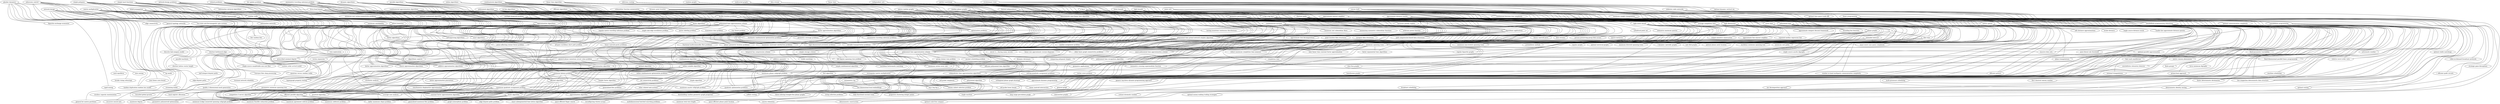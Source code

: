 graph {
  "slow mixing" [imp="2.0"];
  "rapid mixing" [imp="2.0"];
  "optimal randomized algorithm" [imp="3.16992500144"];
  "minimum k-edge-connected spanning subgraph problem" [imp="2.32192809489"];
  "maximum subforest problem" [imp="1.58496250072"];
  "maximum agreement subtree problem" [imp="2.0"];
  "maximum feasible subsystem problem" [imp="2.0"];
  "maximum quadratic assignment problem" [imp="4.0"];
  "graph isomorphism problem" [imp="1.58496250072"];
  "generalized maximum flow problem" [imp="2.0"];
  "minimum latency problem" [imp="4.75488750216"];
  "practical algorithm" [imp="2.0"];
  "competitive 3-server algorithm" [imp="1.58496250072"];
  "constant factor approximation algorithm" [imp="2.0"];
  "faster algorithm" [imp="3.0"];
  "efficient parallel algorithm" [imp="3.16992500144"];
  "-approximation algorithm" [imp="2.0"];
  "simpler faster algorithm" [imp="1.58496250072"];
  "efficient algorithm" [imp="6.0"];
  "polynomial algorithm" [imp="2.0"];
  "keller maximum clique problem" [imp="2.0"];
  "edge disjoint paths problem" [imp="2.0"];
  "maximum acyclic subgraph problem" [imp="2.0"];
  "space-efficient planar point location" [imp="2.0"];
  "set connectivity problems" [imp="1.58496250072"];
  "solving quadratic assignment problems" [imp="2.0"];
  "n log n log log n" [imp="2.58496250072"];
  "asymmetric tsp" [imp="2.0"];
  "average completion time" [imp="4.75488750216"];
  "robust maximum completion time measure" [imp="2.32192809489"];
  "cover time" [imp="4.0"];
  "completion time" [imp="2.0"];
  "log n log log n" [imp="2.32192809489"];
  "regular graphs" [imp="2.0"];
  "unit disk graphs" [imp="1.58496250072"];
  "optimal universal graphs" [imp="1.58496250072"];
  "( dynamic ) periodic graphs" [imp="2.32192809489"];
  "minimum spanning trees" [imp="3.16992500144"];
  "minimum max-stretch spanning trees" [imp="2.0"];
  "regular bipartite graphs" [imp="1.58496250072"];
  " ( n" [imp="3.16992500144"];
  "three-coloring triangle-free planar graphs" [imp="2.0"];
  "planar graphs" [imp="14.75"];
  "polynomial time recognition algorithm" [imp="2.0"];
  "polynomial time approximation scheme" [imp="6.0"];
  "quasi-polynomial time approximation scheme" [imp="2.0"];
  "near linear time constant factor approximation" [imp="2.58496250072"];
  "optimal parallel approximation" [imp="1.58496250072"];
  "faster exponential time algorithms" [imp="2.0"];
  "flow time" [imp="3.0"];
  "extended abstract" [imp="3.0"];
  "polynomial time primal network simplex algorithm" [imp="2.58496250072"];
  "efficient polynomial time algorithm" [imp="2.0"];
  "subquadratic time approximation algorithms" [imp="2.0"];
  "general planar monotone circuit value problem" [imp="2.58496250072"];
  "maximum planar subgraph problem" [imp="2.0"];
  "full degree spanning tree problem" [imp="2.32192809489"];
  "group steiner tree problem" [imp="2.0"];
  "ancient scheduling problem" [imp="1.58496250072"];
  "optimal planar point location" [imp="2.0"];
  "euclidean minimum spanning tree" [imp="2.0"];
  "minimum cost paths" [imp="1.58496250072"];
  "other basic graph connectivity problems" [imp="2.32192809489"];
  "minimum directed spanning trees" [imp="2.0"];
  "exact subexponential-time lattice algorithm" [imp="2.0"];
  "exact worst case query complexity" [imp="2.32192809489"];
  "probabilistic method" [imp="2.0"];
  "random assignment problem" [imp="1.58496250072"];
  "angular-metric traveling salesman problem" [imp="2.0"];
  "combinatorial algorithms" [imp="5.0"];
  "geometric coverage problems" [imp="1.58496250072"];
  "optimization problems" [imp="2.0"];
  "stochastic combinatorial optimization problems" [imp="2.0"];
  "quadratic optimization problems" [imp="1.58496250072"];
  "asymmetric traveling salesman problems" [imp="2.0"];
  "solvable transportation problems" [imp="1.58496250072"];
  "high dimensional proximity problems" [imp="2.0"];
  "maximum constraint satisfaction problems" [imp="2.0"];
  "random planar graphs" [imp="3.16992500144"];
  "deterministic near-linear time algorithm" [imp="2.0"];
  "approximation algorithm" [imp="20.0"];
  "classic approximation algorithms" [imp="1.58496250072"];
  "additive approximation algorithms" [imp="1.58496250072"];
  "better approximation algorithms" [imp="1.58496250072"];
  "online algorithms" [imp="3.0"];
  "online combinatorial optimization problems" [imp="2.0"];
  "generalized flow problems" [imp="1.58496250072"];
  "fractional multicommodity flow problems" [imp="2.0"];
  "online scalable algorithm" [imp="3.16992500144"];
  "n log n" [imp="4.75488750216"];
  "combinatorial approximation algorithms" [imp="3.16992500144"];
  "planar geometric location problems" [imp="2.0"];
  "all-pairs euclidean short path problem" [imp="2.32192809489"];
  "geometric applications" [imp="2.0"];
  "glauber dynamics" [imp="4.0"];
  "nash equilibria" [imp="2.0"];
  "brooks-vizing colourings" [imp="1.58496250072"];
  "tandem duplication-random loss model" [imp="2.0"];
  "hp model" [imp="2.0"];
  "bipartite exchange economies" [imp="1.58496250072"];
  "phase transition" [imp="3.0"];
  "random order arrival model" [imp="2.0"];
  "quantum versus random walks" [imp="2.0"];
  "few random bits" [imp="1.58496250072"];
  "hypergraph property testing" [imp="1.58496250072"];
  "algorithmic aspects" [imp="2.0"];
  "point sets" [imp="4.0"];
  "orthogonal planar graph drawings" [imp="2.0"];
  "geometric permutations" [imp="3.0"];
  "efficient pattern" [imp="2.0"];
  "linear matroid intersection" [imp="1.58496250072"];
  "long range percolation graph" [imp="2.0"];
  "massive data sets" [imp="1.58496250072"];
  "plane triangulations" [imp="2.0"];
  "general graph" [imp="2.0"];
  "testing monotone continuous distributions" [imp="2.0"];
  "cylindrical point set" [imp="1.58496250072"];
  "submatrix maximum queries" [imp="1.58496250072"];
  "high dimensions" [imp="3.0"];
  "tight lower bound" [imp="4.75488750216"];
  "approximate steepest descent framework" [imp="2.0"];
  "linear-size approximate voronoi diagrams" [imp="2.0"];
  "deterministic construction" [imp="2.0"];
  "bounding box heuristic" [imp="1.58496250072"];
  "output-sensitive construction" [imp="2.0"];
  "approximate line nearest neighbor" [imp="2.0"];
  "repeated median regression line" [imp="2.0"];
  "string selection problems" [imp="1.58496250072"];
  "column subset selection problem" [imp="2.0"];
  "fully-functional succinct trees" [imp="1.58496250072"];
  "low dimensional local embeddings" [imp="2.0"];
  "binary matroid ports" [imp="1.58496250072"];
  "data streams" [imp="2.0"];
  "privacy-preserving group data access" [imp="2.0"];
  "sparse instances" [imp="2.0"];
  "claw-free graphs" [imp="2.0"];
  "symmetric crossing supermodular function" [imp="2.0"];
  "tree exploration" [imp="2.0"];
  "dimension reduction" [imp="5.0"];
  "cell probe lower bound" [imp="2.0"];
  "generic top-down dynamic-programming approach" [imp="2.0"];
  "projective clustering integer points" [imp="2.0"];
  "fixed-parameter tractability" [imp="2.0"];
  "metric spaces" [imp="3.0"];
  "metric ramsey phenomena" [imp="1.58496250072"];
  "finite groups" [imp="2.0"];
  "primal-dual approach" [imp="2.0"];
  "convex relaxation" [imp="2.0"];
  "pure literal rule threshold" [imp="2.0"];
  "comparing polygonal shapes" [imp="1.58496250072"];
  "single source distance oracle" [imp="2.0"];
  "enable fast approximate distance queries" [imp="2.32192809489"];
  "edit distance approximations" [imp="1.58496250072"];
  "frchet distance" [imp="2.0"];
  "space-efficient finger search" [imp="1.58496250072"];
  "list update problem" [imp="3.16992500144"];
  "belief propagation" [imp="3.0"];
  "single-source unsplittable min-cost flow" [imp="2.0"];
  "random hypergraphs" [imp="3.0"];
  "conveyor flow shop processing" [imp="2.0"];
  "random walks" [imp="3.0"];
  "terminal network reliability" [imp="1.58496250072"];
  "maximum degree" [imp="2.0"];
  "prescribed minimal degree" [imp="1.58496250072"];
  "minimum vertex cover size" [imp="2.0"];
  "average-case analysis" [imp="2.0"];
  "maximum satisfiability" [imp="2.0"];
  "stochastic analysis" [imp="2.0"];
  "parametric minimum spanning tree" [imp="2.0"];
  "quality 2-dimensional mesh generation" [imp="2.0"];
  "matrix multiplication" [imp="3.0"];
  "fixed-dimensional parallel linesr programming" [imp="2.0"];
  "shortest bottleneck edge" [imp="1.58496250072"];
  "semidefinite relaxation detector" [imp="1.58496250072"];
  "parallel machines" [imp="2.0"];
  "edge-disjoint paths" [imp="2.0"];
  "shortest lattice vector length" [imp="2.0"];
  "half integral disjoint paths" [imp="2.0"];
  "linear time algorithm" [imp="4.75488750216"];
  "exact algorithms" [imp="2.0"];
  "approximate dynamic programming" [imp="1.58496250072"];
  "probabilistic analysis" [imp="6.0"];
  "path compression-based data structures" [imp="2.0"];
  "thresholding random geometric graph properties" [imp="2.32192809489"];
  "multidimensional batched searching problems" [imp="2.0"];
  "harmonic greedy triplets" [imp="1.58496250072"];
  "oblivious routing" [imp="3.0"];
  "suffix arrays" [imp="4.0"];
  "reconfiguring vlsi/wsi arrays" [imp="1.58496250072"];
  "simple storage scheme" [imp="1.58496250072"];
  "additive spanners" [imp="2.0"];
  "temporal hzy compression scheme" [imp="2.0"];
  "stable matching" [imp="2.0"];
  "euclidean bichromatic matching" [imp="1.58496250072"];
  "rectangular matrix multiplication" [imp="1.58496250072"];
  "selfish routing" [imp="2.0"];
  "algorithmic applications" [imp="3.0"];
  "sz local lemma" [imp="1.58496250072"];
  "approximate tree decompositions" [imp="1.58496250072"];
  "point location data structures" [imp="2.0"];
  "synopsis data structures" [imp="1.58496250072"];
  "near-linear area bound" [imp="1.58496250072"];
  "random graphs" [imp="5.5"];
  "streaming model" [imp="2.0"];
  "minimum-cost vertex-connectivity problems" [imp="3.16992500144"];
  "self-improving algorithms" [imp="2.0"];
  "approximation algorithms" [imp="45.8"];
  "better algorithms" [imp="2.0"];
  "faster algorithms" [imp="3.0"];
  "prize-collecting steiner forest problem" [imp="2.0"];
  "linear matroid parity problems" [imp="2.0"];
  "parallel algorithms" [imp="4.0"];
  "hamiltonian graphs" [imp="2.0"];
  "fast algorithm" [imp="2.0"];
  "minimizing symmetric submodular functions" [imp="2.0"];
  "sparse random graphs" [imp="3.16992500144"];
  "shortest paths" [imp="4.0"];
  "polynomial time" [imp="4.75"];
  "minimum total wire length" [imp="2.0"];
  "machine scheduling" [imp="2.0"];
  "deterministic identity testing" [imp="1.58496250072"];
  "better approximation guarantees" [imp="1.58496250072"];
  "lower bounds" [imp="19.0"];
  "randomized decision tree complexity" [imp="2.0"];
  "number-in-hand multiparty communication complexity" [imp="2.0"];
  "asymmetric traveling salesman problem" [imp="6.0"];
  "simple algorithm" [imp="2.0"];
  "secret vs. sharing many secrets" [imp="2.32192809489"];
  "cell probe complexity" [imp="1.58496250072"];
  "optimal money-making trading strategies" [imp="2.0"];
  "first classical ramsey number" [imp="2.0"];
  "facility location problems" [imp="4.75488750216"];
  "faster approximation algorithms" [imp="3.16992500144"];
  "undirected graphs" [imp="4.0"];
  "vertex cover problem" [imp="1.58496250072"];
  "single-sink edge installation problem" [imp="2.0"];
  "local register allocation" [imp="1.58496250072"];
  "vertex expansion" [imp="2.0"];
  "combinatorial algorithm" [imp="3.0"];
  "lovsz minimum digraphs" [imp="1.58496250072"];
  "wireless capacity maximization" [imp="1.58496250072"];
  "bounded global growth" [imp="1.58496250072"];
  "low-congestion deterministic data structure" [imp="2.0"];
  "lovsz local lemma" [imp="4.75488750216"];
  "parametric polymatroid optimization" [imp="1.58496250072"];
  "semidefinite programming relaxations" [imp="3.16992500144"];
  "discrete bak-sneppen model" [imp="1.58496250072"];
  "faster deterministic dictionaries" [imp="1.58496250072"];
  "relative worst order ratio" [imp="2.0"];
  "perfect matchings" [imp="4.0"];
  "ear decomposition approach" [imp="1.58496250072"];
  "critical chromatic number" [imp="1.58496250072"];
  "general list matrix partitions" [imp="2.0"];
  "minimal triangulations" [imp="2.0"];
  "achromatic number" [imp="2.0"];
  "best nash equilibrium" [imp="1.58496250072"];
  "matrix completion" [imp="3.0"];
  "single source acyclic digraphs" [imp="2.0"];
  "multi-processor scheduling" [imp="2.0"];
  "broadcast scheduling" [imp="2.0"];
  "single machine" [imp="2.0"];
  "network design problems" [imp="3.16992500144"];
  "information retrieval algorithms" [imp="1.58496250072"];
  "simple polygons" [imp="4.0"];
  "recursive neural nets" [imp="1.58496250072"];
  "semidefinite programming" [imp="3.5"];
  "limited independence" [imp="3.0"];
  "dynamic dictionary" [imp="2.0"];
  "evolutionary trees" [imp="3.0"];
  "optimal scale-free compact" [imp="1.58496250072"];
  "optimal routing" [imp="2.0"];
  "optimal dynamic vertical ray" [imp="2.0"];
  "optimal time-space trade-offs" [imp="1.58496250072"];
  "optimal communication complexity" [imp="1.58496250072"];
  "optimal stable matchings" [imp="1.58496250072"];
  "video-on-demand broadcast protocols" [imp="1.58496250072"];
  "on-line algorithms" [imp="4.0"];
  "convex hulls" [imp="3.0"];
  "minimum weight triangulation" [imp="4.75488750216"];
  "simple combinatorial algorithm" [imp="1.58496250072"];
  "optimal algorithm" [imp="4.0"];
  "dynamic algorithms" [imp="3.0"];
  "approximate distance oracles" [imp="3.16992500144"];
  "linear programming" [imp="5.0"];
  "network design" [imp="2.85714285714"];
  "edge connectivity" [imp="2.0"];
  "general topology networks" [imp="1.58496250072"];
  "two-state anti-ferromagnetic spin systems" [imp="2.0"];
  "simple hash functions" [imp="3.16992500144"];
  "metric labeling problem" [imp="1.58496250072"];
  "asymmetric maximum tsp" [imp="3.16992500144"];
  "independent sets" [imp="4.0"];
  "intersection graphs" [imp="2.0"];
  "dynamic point location" [imp="3.16992500144"];
  "other related task systems" [imp="2.0"];
  "polynomial-time approximation scheme" [imp="3.16992500144"];
  "transience class problem" [imp="1.58496250072"];
  "star forest problem" [imp="1.58496250072"];
  "unknown radio networks" [imp="4.75488750216"];
  "strategic gene disruptions" [imp="1.58496250072"];
  "i. efficient qudit circuits" [imp="2.0"];
  "simultaneous diophantine approximation" [imp="1.58496250072"];
  "arbitrary power function" [imp="1.58496250072"];
  "related problems" [imp="6.0"];
  "information networks" [imp="2.0"];
  "minimum cost submodular flows" [imp="2.0"];
  "admission control" [imp="4.0"];
  "linear time" [imp="6.33333333333"];
  "multiple knapsack problem" [imp="3.16992500144"];
  "tight bounds" [imp="9.0"];
  "efficient algorithms" [imp="9.0"];
  "data stream" [imp="4.0"];
  "combinatorial auctions" [imp="3.0"];
  "approximate nearest neighbor" [imp="3.16992500144"];
  "submodular function minimization" [imp="3.16992500144"];
  "polynomial algorithms" [imp="3.0"];
  "optimal randomized algorithm" -- "minimum k-edge-connected spanning subgraph problem" [weight="0.113513513514"];
  "optimal randomized algorithm" -- "maximum subforest problem" [weight="0.108504398827"];
  "optimal randomized algorithm" -- "maximum agreement subtree problem" [weight="0.110787172012"];
  "optimal randomized algorithm" -- "maximum feasible subsystem problem" [weight="0.108187134503"];
  "optimal randomized algorithm" -- "maximum quadratic assignment problem" [weight="0.110144927536"];
  "optimal randomized algorithm" -- "graph isomorphism problem" [weight="0.111413043478"];
  "optimal randomized algorithm" -- "generalized maximum flow problem" [weight="0.108401084011"];
  "optimal randomized algorithm" -- "minimum latency problem" [weight="0.112021857923"];
  "maximum quadratic assignment problem" -- "practical algorithm" [weight="0.135416666667"];
  "maximum quadratic assignment problem" -- "competitive 3-server algorithm" [weight="0.13698630137"];
  "maximum quadratic assignment problem" -- "constant factor approximation algorithm" [weight="0.151898734177"];
  "maximum quadratic assignment problem" -- "faster algorithm" [weight="0.133779264214"];
  "maximum quadratic assignment problem" -- "efficient parallel algorithm" [weight="0.138554216867"];
  "maximum quadratic assignment problem" -- "-approximation algorithm" [weight="0.134275618375"];
  "minimum latency problem" -- "constant factor approximation algorithm" [weight="0.151442307692"];
  "minimum latency problem" -- "faster algorithm" [weight="0.134375"];
  "minimum latency problem" -- "efficient parallel algorithm" [weight="0.1388101983"];
  "minimum latency problem" -- "-approximation algorithm" [weight="0.134868421053"];
  "minimum latency problem" -- "simpler faster algorithm" [weight="0.134375"];
  "minimum latency problem" -- "efficient algorithm" [weight="0.14156626506"];
  "minimum latency problem" -- "polynomial algorithm" [weight="0.134328358209"];
  "faster algorithm" -- "minimum k-edge-connected spanning subgraph problem" [weight="0.132307692308"];
  "faster algorithm" -- "maximum subforest problem" [weight="0.132203389831"];
  "faster algorithm" -- "maximum feasible subsystem problem" [weight="0.131756756757"];
  "faster algorithm" -- "graph isomorphism problem" [weight="0.133540372671"];
  "faster algorithm" -- "generalized maximum flow problem" [weight="0.13707165109"];
  "faster algorithm" -- "keller maximum clique problem" [weight="0.131313131313"];
  "efficient parallel algorithm" -- "minimum k-edge-connected spanning subgraph problem" [weight="0.140056022409"];
  "efficient parallel algorithm" -- "maximum subforest problem" [weight="0.137195121951"];
  "efficient parallel algorithm" -- "maximum agreement subtree problem" [weight="0.135951661631"];
  "efficient parallel algorithm" -- "maximum feasible subsystem problem" [weight="0.136778115502"];
  "efficient parallel algorithm" -- "keller maximum clique problem" [weight="0.139817629179"];
  "efficient parallel algorithm" -- "edge disjoint paths problem" [weight="0.140350877193"];
  "efficient algorithm" -- "maximum subforest problem" [weight="0.147540983607"];
  "efficient algorithm" -- "maximum agreement subtree problem" [weight="0.146103896104"];
  "efficient algorithm" -- "maximum feasible subsystem problem" [weight="0.147058823529"];
  "efficient algorithm" -- "maximum quadratic assignment problem" [weight="0.148867313916"];
  "efficient algorithm" -- "generalized maximum flow problem" [weight="0.144144144144"];
  "efficient algorithm" -- "keller maximum clique problem" [weight="0.14657980456"];
  "efficient algorithm" -- "edge disjoint paths problem" [weight="0.146875"];
  "efficient algorithm" -- "maximum acyclic subgraph problem" [weight="0.144230769231"];
  "n log n log log n" -- "asymmetric tsp" [weight="0.05"];
  "n log n log log n" -- "average completion time" [weight="0.0550458715596"];
  "n log n log log n" -- "robust maximum completion time measure" [weight="0.048951048951"];
  "n log n log log n" -- "cover time" [weight="0.0555555555556"];
  "n log n log log n" -- "completion time" [weight="0.0588235294118"];
  "n log n log log n" -- "log n log log n" [weight="0.0666666666667"];
  "average completion time" -- "regular graphs" [weight="0.0614754098361"];
  "average completion time" -- "unit disk graphs" [weight="0.0612244897959"];
  "average completion time" -- "optimal universal graphs" [weight="0.0651465798046"];
  "average completion time" -- "( dynamic ) periodic graphs" [weight="0.0671140939597"];
  "average completion time" -- "minimum spanning trees" [weight="0.0596330275229"];
  "average completion time" -- "minimum max-stretch spanning trees" [weight="0.0596330275229"];
  "average completion time" -- "regular bipartite graphs" [weight="0.0602409638554"];
  "average completion time" -- " ( n" [weight="0.0714285714286"];
  "cover time" -- "regular graphs" [weight="0.0661157024793"];
  "cover time" -- "unit disk graphs" [weight="0.0658436213992"];
  "cover time" -- "optimal universal graphs" [weight="0.0688524590164"];
  "cover time" -- "( dynamic ) periodic graphs" [weight="0.0673400673401"];
  "cover time" -- "regular bipartite graphs" [weight="0.0647773279352"];
  "cover time" -- " ( n" [weight="0.0720720720721"];
  "cover time" -- "three-coloring triangle-free planar graphs" [weight="0.063670411985"];
  "cover time" -- "planar graphs" [weight="0.063670411985"];
  "minimum spanning trees" -- "constant factor approximation algorithm" [weight="0.0641025641026"];
  "minimum spanning trees" -- "polynomial time recognition algorithm" [weight="0.0666666666667"];
  "minimum spanning trees" -- "polynomial time approximation scheme" [weight="0.0752688172043"];
  "minimum spanning trees" -- "quasi-polynomial time approximation scheme" [weight="0.0679886685552"];
  "minimum spanning trees" -- "near linear time constant factor approximation" [weight="0.0664961636829"];
  "minimum spanning trees" -- "optimal parallel approximation" [weight="0.0756302521008"];
  "minimum spanning trees" -- "faster exponential time algorithms" [weight="0.0669642857143"];
  " ( n" -- "robust maximum completion time measure" [weight="0.0616438356164"];
  " ( n" -- "completion time" [weight="0.0761904761905"];
  " ( n" -- "flow time" [weight="0.062015503876"];
  " ( n" -- "extended abstract" [weight="0.0576923076923"];
  "planar graphs" -- "polynomial time recognition algorithm" [weight="0.0735294117647"];
  "planar graphs" -- "polynomial time approximation scheme" [weight="0.0809523809524"];
  "planar graphs" -- "quasi-polynomial time approximation scheme" [weight="0.074812967581"];
  "planar graphs" -- "near linear time constant factor approximation" [weight="0.0704545454545"];
  "planar graphs" -- "faster exponential time algorithms" [weight="0.0682730923695"];
  "planar graphs" -- "polynomial time primal network simplex algorithm" [weight="0.0717488789238"];
  "planar graphs" -- "efficient polynomial time algorithm" [weight="0.0706150341686"];
  "planar graphs" -- "subquadratic time approximation algorithms" [weight="0.0766488413547"];
  "polynomial time approximation scheme" -- "minimum k-edge-connected spanning subgraph problem" [weight="0.124700239808"];
  "polynomial time approximation scheme" -- "minimum latency problem" [weight="0.123486682809"];
  "polynomial time approximation scheme" -- "edge disjoint paths problem" [weight="0.116049382716"];
  "polynomial time approximation scheme" -- "general planar monotone circuit value problem" [weight="0.114219114219"];
  "polynomial time approximation scheme" -- "maximum planar subgraph problem" [weight="0.116704805492"];
  "polynomial time approximation scheme" -- "full degree spanning tree problem" [weight="0.112171837709"];
  "polynomial time approximation scheme" -- "group steiner tree problem" [weight="0.112469437653"];
  "polynomial time approximation scheme" -- "ancient scheduling problem" [weight="0.111688311688"];
  "flow time" -- "regular graphs" [weight="0.0534351145038"];
  "flow time" -- "unit disk graphs" [weight="0.0532319391635"];
  "flow time" -- "optimal universal graphs" [weight="0.0584615384615"];
  "flow time" -- "( dynamic ) periodic graphs" [weight="0.0567823343849"];
  "flow time" -- "optimal planar point location" [weight="0.0542635658915"];
  "flow time" -- "euclidean minimum spanning tree" [weight="0.0552995391705"];
  "flow time" -- "minimum cost paths" [weight="0.0539215686275"];
  "extended abstract" -- "minimum spanning trees" [weight="0.0375"];
  "extended abstract" -- "minimum max-stretch spanning trees" [weight="0.0375"];
  "extended abstract" -- "other basic graph connectivity problems" [weight="0.04"];
  "extended abstract" -- "minimum directed spanning trees" [weight="0.037037037037"];
  "extended abstract" -- "exact subexponential-time lattice algorithm" [weight="0.0410256410256"];
  "extended abstract" -- "exact worst case query complexity" [weight="0.0485436893204"];
  "extended abstract" -- "probabilistic method" [weight="0.037037037037"];
  "polynomial time primal network simplex algorithm" -- "minimum k-edge-connected spanning subgraph problem" [weight="0.115384615385"];
  "polynomial time primal network simplex algorithm" -- "graph isomorphism problem" [weight="0.101123595506"];
  "polynomial time primal network simplex algorithm" -- "generalized maximum flow problem" [weight="0.101123595506"];
  "polynomial time primal network simplex algorithm" -- "minimum latency problem" [weight="0.114155251142"];
  "polynomial time primal network simplex algorithm" -- "edge disjoint paths problem" [weight="0.106976744186"];
  "polynomial time primal network simplex algorithm" -- "general planar monotone circuit value problem" [weight="0.100877192982"];
  "polynomial time primal network simplex algorithm" -- "maximum planar subgraph problem" [weight="0.103448275862"];
  "polynomial time primal network simplex algorithm" -- "random assignment problem" [weight="0.1"];
  "combinatorial algorithms" -- "geometric coverage problems" [weight="0.10027100271"];
  "combinatorial algorithms" -- "optimization problems" [weight="0.102493074792"];
  "combinatorial algorithms" -- "stochastic combinatorial optimization problems" [weight="0.110275689223"];
  "combinatorial algorithms" -- "quadratic optimization problems" [weight="0.101369863014"];
  "combinatorial algorithms" -- "asymmetric traveling salesman problems" [weight="0.10393258427"];
  "combinatorial algorithms" -- "solvable transportation problems" [weight="0.102639296188"];
  "combinatorial algorithms" -- "high dimensional proximity problems" [weight="0.103151862464"];
  "combinatorial algorithms" -- "maximum constraint satisfaction problems" [weight="0.112"];
  "random planar graphs" -- "polynomial time recognition algorithm" [weight="0.0774336283186"];
  "random planar graphs" -- "polynomial time approximation scheme" [weight="0.0793991416309"];
  "random planar graphs" -- "quasi-polynomial time approximation scheme" [weight="0.0738255033557"];
  "random planar graphs" -- "near linear time constant factor approximation" [weight="0.0721649484536"];
  "random planar graphs" -- "polynomial time primal network simplex algorithm" [weight="0.0755102040816"];
  "random planar graphs" -- "efficient polynomial time algorithm" [weight="0.0745341614907"];
  "random planar graphs" -- "subquadratic time approximation algorithms" [weight="0.0775577557756"];
  "random planar graphs" -- "deterministic near-linear time algorithm" [weight="0.0684326710817"];
  "general planar monotone circuit value problem" -- "constant factor approximation algorithm" [weight="0.141203703704"];
  "general planar monotone circuit value problem" -- "efficient parallel algorithm" [weight="0.124324324324"];
  "general planar monotone circuit value problem" -- "efficient algorithm" [weight="0.129310344828"];
  "general planar monotone circuit value problem" -- "approximation algorithm" [weight="0.143192488263"];
  "general planar monotone circuit value problem" -- "classic approximation algorithms" [weight="0.122448979592"];
  "general planar monotone circuit value problem" -- "additive approximation algorithms" [weight="0.121703853955"];
  "general planar monotone circuit value problem" -- "better approximation algorithms" [weight="0.122983870968"];
  "approximation algorithm" -- "minimum k-edge-connected spanning subgraph problem" [weight="0.151807228916"];
  "approximation algorithm" -- "maximum subforest problem" [weight="0.150259067358"];
  "approximation algorithm" -- "maximum feasible subsystem problem" [weight="0.149870801034"];
  "approximation algorithm" -- "maximum quadratic assignment problem" [weight="0.154241645244"];
  "approximation algorithm" -- "generalized maximum flow problem" [weight="0.158536585366"];
  "approximation algorithm" -- "minimum latency problem" [weight="0.153658536585"];
  "approximation algorithm" -- "keller maximum clique problem" [weight="0.149484536082"];
  "approximation algorithm" -- "maximum planar subgraph problem" [weight="0.15313225058"];
  "online algorithms" -- "stochastic combinatorial optimization problems" [weight="0.112219451372"];
  "online algorithms" -- "asymmetric traveling salesman problems" [weight="0.106145251397"];
  "online algorithms" -- "solvable transportation problems" [weight="0.104956268222"];
  "online algorithms" -- "high dimensional proximity problems" [weight="0.105413105413"];
  "online algorithms" -- "maximum constraint satisfaction problems" [weight="0.111111111111"];
  "online algorithms" -- "online combinatorial optimization problems" [weight="0.108747044917"];
  "online algorithms" -- "generalized flow problems" [weight="0.10989010989"];
  "online algorithms" -- "fractional multicommodity flow problems" [weight="0.107238605898"];
  "online scalable algorithm" -- "minimum k-edge-connected spanning subgraph problem" [weight="0.119883040936"];
  "online scalable algorithm" -- "maximum subforest problem" [weight="0.122186495177"];
  "online scalable algorithm" -- "maximum agreement subtree problem" [weight="0.12101910828"];
  "online scalable algorithm" -- "maximum feasible subsystem problem" [weight="0.121794871795"];
  "online scalable algorithm" -- "maximum quadratic assignment problem" [weight="0.12380952381"];
  "online scalable algorithm" -- "generalized maximum flow problem" [weight="0.12426035503"];
  "online scalable algorithm" -- "minimum latency problem" [weight="0.121661721068"];
  "online scalable algorithm" -- "keller maximum clique problem" [weight="0.121405750799"];
  "n log n" -- "n log n log log n" [weight="0.0666666666667"];
  "n log n" -- "asymmetric tsp" [weight="0.05"];
  "n log n" -- "average completion time" [weight="0.0550458715596"];
  "n log n" -- "robust maximum completion time measure" [weight="0.048951048951"];
  "n log n" -- "cover time" [weight="0.0555555555556"];
  "n log n" -- "completion time" [weight="0.0588235294118"];
  "n log n" -- "log n log log n" [weight="0.0666666666667"];
  "combinatorial approximation algorithms" -- "minimum k-edge-connected spanning subgraph problem" [weight="0.114785992218"];
  "combinatorial approximation algorithms" -- "generalized maximum flow problem" [weight="0.126482213439"];
  "combinatorial approximation algorithms" -- "stochastic combinatorial optimization problems" [weight="0.119587628866"];
  "combinatorial approximation algorithms" -- "maximum constraint satisfaction problems" [weight="0.116630669546"];
  "combinatorial approximation algorithms" -- "general planar monotone circuit value problem" [weight="0.114942528736"];
  "combinatorial approximation algorithms" -- "maximum planar subgraph problem" [weight="0.116981132075"];
  "combinatorial approximation algorithms" -- "planar geometric location problems" [weight="0.116279069767"];
  "combinatorial approximation algorithms" -- "all-pairs euclidean short path problem" [weight="0.114754098361"];
  "glauber dynamics" -- "slow mixing" [weight="0.166666666667"];
  "glauber dynamics" -- "rapid mixing" [weight="0.153846153846"];
  "glauber dynamics" -- "nash equilibria" [weight="0.0454545454545"];
  "glauber dynamics" -- "brooks-vizing colourings" [weight="0.1"];
  "glauber dynamics" -- "tandem duplication-random loss model" [weight="0.04"];
  "glauber dynamics" -- "hp model" [weight="0.0416666666667"];
  "glauber dynamics" -- "bipartite exchange economies" [weight="0.0555555555556"];
  "glauber dynamics" -- "phase transition" [weight="0.0769230769231"];
  "phase transition" -- "random order arrival model" [weight="0.0602409638554"];
  "phase transition" -- "quantum versus random walks" [weight="0.0666666666667"];
  "phase transition" -- "few random bits" [weight="0.0735294117647"];
  "phase transition" -- "hypergraph property testing" [weight="0.037037037037"];
  "phase transition" -- "algorithmic aspects" [weight="0.0625"];
  "point sets" -- "orthogonal planar graph drawings" [weight="0.041095890411"];
  "point sets" -- "geometric permutations" [weight="0.0357142857143"];
  "point sets" -- "efficient pattern" [weight="0.0425531914894"];
  "point sets" -- "linear matroid intersection" [weight="0.0384615384615"];
  "point sets" -- "long range percolation graph" [weight="0.0373831775701"];
  "point sets" -- "massive data sets" [weight="0.0408163265306"];
  "point sets" -- "plane triangulations" [weight="0.0655737704918"];
  "point sets" -- "general graph" [weight="0.0377358490566"];
  "geometric permutations" -- "geometric applications" [weight="0.0289855072464"];
  "geometric permutations" -- "hypergraph property testing" [weight="0.0307692307692"];
  "geometric permutations" -- "testing monotone continuous distributions" [weight="0.0281690140845"];
  "geometric permutations" -- "cylindrical point set" [weight="0.0444444444444"];
  "geometric permutations" -- "submatrix maximum queries" [weight="0.0333333333333"];
  "geometric permutations" -- "high dimensions" [weight="0.0298507462687"];
  "geometric permutations" -- "tight lower bound" [weight="0.0275229357798"];
  "high dimensions" -- "approximate steepest descent framework" [weight="0.0327868852459"];
  "high dimensions" -- "linear-size approximate voronoi diagrams" [weight="0.05"];
  "high dimensions" -- "deterministic construction" [weight="0.0357142857143"];
  "high dimensions" -- "bounding box heuristic" [weight="0.03125"];
  "high dimensions" -- "output-sensitive construction" [weight="0.030303030303"];
  "high dimensions" -- "approximate line nearest neighbor" [weight="0.0547945205479"];
  "high dimensions" -- "repeated median regression line" [weight="0.075"];
  "tight lower bound" -- "string selection problems" [weight="0.0444444444444"];
  "tight lower bound" -- "column subset selection problem" [weight="0.0471698113208"];
  "tight lower bound" -- "fully-functional succinct trees" [weight="0.034965034965"];
  "tight lower bound" -- "low dimensional local embeddings" [weight="0.0344827586207"];
  "tight lower bound" -- "binary matroid ports" [weight="0.0348837209302"];
  "tight lower bound" -- "data streams" [weight="0.0388349514563"];
  "tight lower bound" -- "privacy-preserving group data access" [weight="0.0357142857143"];
  "tight lower bound" -- "sparse instances" [weight="0.0352941176471"];
  "dimension reduction" -- "cell probe lower bound" [weight="0.0285714285714"];
  "dimension reduction" -- "generic top-down dynamic-programming approach" [weight="0.0285714285714"];
  "dimension reduction" -- "projective clustering integer points" [weight="0.0487804878049"];
  "dimension reduction" -- "fixed-parameter tractability" [weight="0.0588235294118"];
  "dimension reduction" -- "metric spaces" [weight="0.0285714285714"];
  "dimension reduction" -- "metric ramsey phenomena" [weight="0.03125"];
  "dimension reduction" -- "finite groups" [weight="0.037037037037"];
  "dimension reduction" -- "primal-dual approach" [weight="0.0277777777778"];
  "metric spaces" -- "convex relaxation" [weight="0.0454545454545"];
  "metric spaces" -- "pure literal rule threshold" [weight="0.0416666666667"];
  "metric spaces" -- "comparing polygonal shapes" [weight="0.0333333333333"];
  "metric spaces" -- "single source distance oracle" [weight="0.0612244897959"];
  "metric spaces" -- "enable fast approximate distance queries" [weight="0.0357142857143"];
  "metric spaces" -- "edit distance approximations" [weight="0.0666666666667"];
  "metric spaces" -- "frchet distance" [weight="0.0769230769231"];
  "list update problem" -- "practical algorithm" [weight="0.124060150376"];
  "list update problem" -- "competitive 3-server algorithm" [weight="0.125925925926"];
  "list update problem" -- "constant factor approximation algorithm" [weight="0.135638297872"];
  "list update problem" -- "faster algorithm" [weight="0.12274368231"];
  "list update problem" -- "efficient parallel algorithm" [weight="0.12540192926"];
  "list update problem" -- "simpler faster algorithm" [weight="0.12274368231"];
  "list update problem" -- "efficient algorithm" [weight="0.135416666667"];
  "list update problem" -- "approximation algorithm" [weight="0.137837837838"];
  "belief propagation" -- "random order arrival model" [weight="0.0238095238095"];
  "belief propagation" -- "quantum versus random walks" [weight="0.0263157894737"];
  "belief propagation" -- "few random bits" [weight="0.0289855072464"];
  "belief propagation" -- "single-source unsplittable min-cost flow" [weight="0.027027027027"];
  "belief propagation" -- "random hypergraphs" [weight="0.0253164556962"];
  "belief propagation" -- "conveyor flow shop processing" [weight="0.0232558139535"];
  "belief propagation" -- "random walks" [weight="0.0289855072464"];
  "belief propagation" -- "terminal network reliability" [weight="0.0222222222222"];
  "random hypergraphs" -- "full degree spanning tree problem" [weight="0.0416666666667"];
  "random hypergraphs" -- "phase transition" [weight="0.0641025641026"];
  "random hypergraphs" -- "tree exploration" [weight="0.0420168067227"];
  "random hypergraphs" -- "maximum degree" [weight="0.0487804878049"];
  "random hypergraphs" -- "prescribed minimal degree" [weight="0.0421052631579"];
  "random hypergraphs" -- "minimum vertex cover size" [weight="0.0576923076923"];
  "random hypergraphs" -- "average-case analysis" [weight="0.0431034482759"];
  "random hypergraphs" -- "maximum satisfiability" [weight="0.0416666666667"];
  "random walks" -- "phase transition" [weight="0.0735294117647"];
  "random walks" -- "tree exploration" [weight="0.045871559633"];
  "random walks" -- "maximum degree" [weight="0.0438596491228"];
  "random walks" -- "prescribed minimal degree" [weight="0.0470588235294"];
  "random walks" -- "minimum vertex cover size" [weight="0.0544217687075"];
  "random walks" -- "average-case analysis" [weight="0.0471698113208"];
  "random walks" -- "stochastic analysis" [weight="0.0420168067227"];
  "random walks" -- "parametric minimum spanning tree" [weight="0.0419161676647"];
  "matrix multiplication" -- "convex relaxation" [weight="0.037037037037"];
  "matrix multiplication" -- "fixed-dimensional parallel linesr programming" [weight="0.0344827586207"];
  "matrix multiplication" -- "shortest bottleneck edge" [weight="0.031746031746"];
  "matrix multiplication" -- "semidefinite relaxation detector" [weight="0.047619047619"];
  "matrix multiplication" -- "parallel machines" [weight="0.0333333333333"];
  "matrix multiplication" -- "edge-disjoint paths" [weight="0.031746031746"];
  "matrix multiplication" -- "shortest lattice vector length" [weight="0.0338983050847"];
  "matrix multiplication" -- "half integral disjoint paths" [weight="0.031746031746"];
  "linear time algorithm" -- "minimum k-edge-connected spanning subgraph problem" [weight="0.112171837709"];
  "linear time algorithm" -- "maximum quadratic assignment problem" [weight="0.103535353535"];
  "linear time algorithm" -- "graph isomorphism problem" [weight="0.105011933174"];
  "linear time algorithm" -- "generalized maximum flow problem" [weight="0.105011933174"];
  "linear time algorithm" -- "minimum latency problem" [weight="0.110843373494"];
  "linear time algorithm" -- "edge disjoint paths problem" [weight="0.105911330049"];
  "linear time algorithm" -- "maximum planar subgraph problem" [weight="0.109839816934"];
  "linear time algorithm" -- "random assignment problem" [weight="0.103773584906"];
  "probabilistic analysis" -- "solving quadratic assignment problems" [weight="0.0454545454545"];
  "probabilistic analysis" -- "optimization problems" [weight="0.0473372781065"];
  "probabilistic analysis" -- "quadratic optimization problems" [weight="0.0462427745665"];
  "probabilistic analysis" -- "other basic graph connectivity problems" [weight="0.046511627907"];
  "probabilistic analysis" -- "path compression-based data structures" [weight="0.0438596491228"];
  "probabilistic analysis" -- "thresholding random geometric graph properties" [weight="0.0461538461538"];
  "probabilistic analysis" -- "multidimensional batched searching problems" [weight="0.0460526315789"];
  "probabilistic analysis" -- "harmonic greedy triplets" [weight="0.0434782608696"];
  "oblivious routing" -- "average completion time" [weight="0.0330578512397"];
  "oblivious routing" -- "completion time" [weight="0.0260869565217"];
  "oblivious routing" -- "maximum degree" [weight="0.0263157894737"];
  "oblivious routing" -- "suffix arrays" [weight="0.027027027027"];
  "oblivious routing" -- "reconfiguring vlsi/wsi arrays" [weight="0.0294117647059"];
  "oblivious routing" -- "simple storage scheme" [weight="0.031746031746"];
  "oblivious routing" -- "additive spanners" [weight="0.027027027027"];
  "oblivious routing" -- "temporal hzy compression scheme" [weight="0.0425531914894"];
  "suffix arrays" -- "space-efficient finger search" [weight="0.030303030303"];
  "suffix arrays" -- "harmonic greedy triplets" [weight="0.03125"];
  "suffix arrays" -- "temporal hzy compression scheme" [weight="0.0294117647059"];
  "suffix arrays" -- "stable matching" [weight="0.0333333333333"];
  "suffix arrays" -- "euclidean bichromatic matching" [weight="0.030303030303"];
  "suffix arrays" -- "rectangular matrix multiplication" [weight="0.047619047619"];
  "suffix arrays" -- "selfish routing" [weight="0.0285714285714"];
  "suffix arrays" -- "algorithmic applications" [weight="0.0375"];
  "algorithmic applications" -- "low dimensional local embeddings" [weight="0.0598290598291"];
  "algorithmic applications" -- "approximate dynamic programming" [weight="0.0520231213873"];
  "algorithmic applications" -- "path compression-based data structures" [weight="0.0610687022901"];
  "algorithmic applications" -- "sz local lemma" [weight="0.0531914893617"];
  "algorithmic applications" -- "approximate tree decompositions" [weight="0.0540540540541"];
  "algorithmic applications" -- "point location data structures" [weight="0.0522875816993"];
  "algorithmic applications" -- "synopsis data structures" [weight="0.0630630630631"];
  "random graphs" -- "robust maximum completion time measure" [weight="0.0660377358491"];
  "random graphs" -- "polynomial time recognition algorithm" [weight="0.0702576112412"];
  "random graphs" -- "polynomial time approximation scheme" [weight="0.0701357466063"];
  "random graphs" -- "polynomial time primal network simplex algorithm" [weight="0.0688172043011"];
  "random graphs" -- "efficient polynomial time algorithm" [weight="0.0676855895197"];
  "random graphs" -- "subquadratic time approximation algorithms" [weight="0.0686106346484"];
  "random graphs" -- "full degree spanning tree problem" [weight="0.0661375661376"];
  "random graphs" -- "minimum vertex cover size" [weight="0.0654545454545"];
  "minimum-cost vertex-connectivity problems" -- "classic approximation algorithms" [weight="0.107769423559"];
  "minimum-cost vertex-connectivity problems" -- "additive approximation algorithms" [weight="0.106965174129"];
  "minimum-cost vertex-connectivity problems" -- "better approximation algorithms" [weight="0.108641975309"];
  "minimum-cost vertex-connectivity problems" -- "exact algorithms" [weight="0.106918238994"];
  "minimum-cost vertex-connectivity problems" -- "self-improving algorithms" [weight="0.106796116505"];
  "minimum-cost vertex-connectivity problems" -- "approximation algorithms" [weight="0.107769423559"];
  "minimum-cost vertex-connectivity problems" -- "better algorithms" [weight="0.106918238994"];
  "minimum-cost vertex-connectivity problems" -- "faster algorithms" [weight="0.107692307692"];
  "approximation algorithms" -- "minimum k-edge-connected spanning subgraph problem" [weight="0.122406639004"];
  "approximation algorithms" -- "generalized maximum flow problem" [weight="0.13025210084"];
  "approximation algorithms" -- "minimum latency problem" [weight="0.121338912134"];
  "approximation algorithms" -- "stochastic combinatorial optimization problems" [weight="0.123076923077"];
  "approximation algorithms" -- "general planar monotone circuit value problem" [weight="0.122448979592"];
  "approximation algorithms" -- "planar geometric location problems" [weight="0.123966942149"];
  "approximation algorithms" -- "all-pairs euclidean short path problem" [weight="0.120350109409"];
  "approximation algorithms" -- "prize-collecting steiner forest problem" [weight="0.12037037037"];
  "faster algorithms" -- "geometric coverage problems" [weight="0.110481586402"];
  "faster algorithms" -- "optimization problems" [weight="0.109826589595"];
  "faster algorithms" -- "stochastic combinatorial optimization problems" [weight="0.114285714286"];
  "faster algorithms" -- "asymmetric traveling salesman problems" [weight="0.114705882353"];
  "faster algorithms" -- "solvable transportation problems" [weight="0.113846153846"];
  "faster algorithms" -- "high dimensional proximity problems" [weight="0.114114114114"];
  "faster algorithms" -- "maximum constraint satisfaction problems" [weight="0.116343490305"];
  "faster algorithms" -- "linear matroid parity problems" [weight="0.110526315789"];
  "parallel algorithms" -- "geometric coverage problems" [weight="0.106145251397"];
  "parallel algorithms" -- "optimization problems" [weight="0.105413105413"];
  "parallel algorithms" -- "stochastic combinatorial optimization problems" [weight="0.113110539846"];
  "parallel algorithms" -- "asymmetric traveling salesman problems" [weight="0.110144927536"];
  "parallel algorithms" -- "solvable transportation problems" [weight="0.109090909091"];
  "parallel algorithms" -- "high dimensional proximity problems" [weight="0.109467455621"];
  "parallel algorithms" -- "maximum constraint satisfaction problems" [weight="0.115068493151"];
  "parallel algorithms" -- "planar geometric location problems" [weight="0.106888361045"];
  "sparse random graphs" -- "polynomial time recognition algorithm" [weight="0.0680272108844"];
  "sparse random graphs" -- "polynomial time approximation scheme" [weight="0.0703296703297"];
  "sparse random graphs" -- "quasi-polynomial time approximation scheme" [weight="0.0642201834862"];
  "sparse random graphs" -- "polynomial time primal network simplex algorithm" [weight="0.0668058455115"];
  "sparse random graphs" -- "efficient polynomial time algorithm" [weight="0.0656779661017"];
  "sparse random graphs" -- "subquadratic time approximation algorithms" [weight="0.0687919463087"];
  "sparse random graphs" -- "full degree spanning tree problem" [weight="0.0637755102041"];
  "sparse random graphs" -- "minimum vertex cover size" [weight="0.0659722222222"];
  "shortest paths" -- "average completion time" [weight="0.0451127819549"];
  "shortest paths" -- "cover time" [weight="0.0454545454545"];
  "shortest paths" -- "completion time" [weight="0.047619047619"];
  "shortest paths" -- "three-coloring triangle-free planar graphs" [weight="0.0511627906977"];
  "shortest paths" -- "planar graphs" [weight="0.0511627906977"];
  "shortest paths" -- "claw-free graphs" [weight="0.0425531914894"];
  "shortest paths" -- "hamiltonian graphs" [weight="0.0425531914894"];
  "shortest paths" -- "polynomial time" [weight="0.0547945205479"];
  "polynomial time" -- "( dynamic ) periodic graphs" [weight="0.0707395498392"];
  "polynomial time" -- "minimum spanning trees" [weight="0.0695652173913"];
  "polynomial time" -- "minimum max-stretch spanning trees" [weight="0.0695652173913"];
  "polynomial time" -- " ( n" [weight="0.0714285714286"];
  "polynomial time" -- "euclidean minimum spanning tree" [weight="0.0707547169811"];
  "polynomial time" -- "minimum cost paths" [weight="0.0757575757576"];
  "polynomial time" -- "minimum directed spanning trees" [weight="0.0689655172414"];
  "polynomial time" -- "minimum total wire length" [weight="0.0710059171598"];
  "lower bounds" -- "maximum acyclic subgraph problem" [weight="0.0329218106996"];
  "lower bounds" -- "maximum planar subgraph problem" [weight="0.0348432055749"];
  "lower bounds" -- "string selection problems" [weight="0.0421052631579"];
  "lower bounds" -- "column subset selection problem" [weight="0.0497737556561"];
  "lower bounds" -- "fully-functional succinct trees" [weight="0.0326797385621"];
  "lower bounds" -- "exact worst case query complexity" [weight="0.0342465753425"];
  "lower bounds" -- "randomized decision tree complexity" [weight="0.0348837209302"];
  "lower bounds" -- "number-in-hand multiparty communication complexity" [weight="0.046875"];
  "asymmetric traveling salesman problem" -- "practical algorithm" [weight="0.121771217712"];
  "asymmetric traveling salesman problem" -- "competitive 3-server algorithm" [weight="0.123636363636"];
  "asymmetric traveling salesman problem" -- "constant factor approximation algorithm" [weight="0.136842105263"];
  "asymmetric traveling salesman problem" -- "efficient parallel algorithm" [weight="0.123417721519"];
  "asymmetric traveling salesman problem" -- "efficient algorithm" [weight="0.133105802048"];
  "asymmetric traveling salesman problem" -- "approximation algorithm" [weight="0.139037433155"];
  "asymmetric traveling salesman problem" -- "better approximation guarantees" [weight="0.12323943662"];
  "asymmetric traveling salesman problem" -- "simple algorithm" [weight="0.122302158273"];
  "facility location problems" -- "classic approximation algorithms" [weight="0.108747044917"];
  "facility location problems" -- "additive approximation algorithms" [weight="0.107981220657"];
  "facility location problems" -- "better approximation algorithms" [weight="0.109557109557"];
  "facility location problems" -- "exact algorithms" [weight="0.108187134503"];
  "facility location problems" -- "approximation algorithms" [weight="0.108747044917"];
  "facility location problems" -- "better algorithms" [weight="0.104956268222"];
  "facility location problems" -- "faster algorithms" [weight="0.105714285714"];
  "facility location problems" -- "faster approximation algorithms" [weight="0.107061503417"];
  "faster approximation algorithms" -- "minimum k-edge-connected spanning subgraph problem" [weight="0.125"];
  "faster approximation algorithms" -- "generalized maximum flow problem" [weight="0.125760649087"];
  "faster approximation algorithms" -- "minimum latency problem" [weight="0.123983739837"];
  "faster approximation algorithms" -- "stochastic combinatorial optimization problems" [weight="0.12101910828"];
  "faster approximation algorithms" -- "maximum constraint satisfaction problems" [weight="0.118040089087"];
  "faster approximation algorithms" -- "general planar monotone circuit value problem" [weight="0.118343195266"];
  "faster approximation algorithms" -- "fractional multicommodity flow problems" [weight="0.117381489842"];
  "faster approximation algorithms" -- "planar geometric location problems" [weight="0.122"];
  "undirected graphs" -- "robust maximum completion time measure" [weight="0.0656934306569"];
  "undirected graphs" -- "polynomial time recognition algorithm" [weight="0.0649350649351"];
  "undirected graphs" -- "polynomial time approximation scheme" [weight="0.070351758794"];
  "undirected graphs" -- "quasi-polynomial time approximation scheme" [weight="0.0633245382586"];
  "undirected graphs" -- "polynomial time primal network simplex algorithm" [weight="0.063829787234"];
  "undirected graphs" -- "subquadratic time approximation algorithms" [weight="0.0666666666667"];
  "undirected graphs" -- "minimum vertex cover size" [weight="0.0649350649351"];
  "undirected graphs" -- "vertex cover problem" [weight="0.0673400673401"];
  "combinatorial algorithm" -- "maximum subforest problem" [weight="0.128617363344"];
  "combinatorial algorithm" -- "maximum agreement subtree problem" [weight="0.127388535032"];
  "combinatorial algorithm" -- "maximum feasible subsystem problem" [weight="0.128205128205"];
  "combinatorial algorithm" -- "maximum quadratic assignment problem" [weight="0.130158730159"];
  "combinatorial algorithm" -- "generalized maximum flow problem" [weight="0.13353115727"];
  "combinatorial algorithm" -- "keller maximum clique problem" [weight="0.127795527157"];
  "combinatorial algorithm" -- "maximum acyclic subgraph problem" [weight="0.125786163522"];
  "combinatorial algorithm" -- "maximum planar subgraph problem" [weight="0.122222222222"];
  "lovsz local lemma" -- "geometric applications" [weight="0.0325203252033"];
  "lovsz local lemma" -- "algorithmic aspects" [weight="0.0789473684211"];
  "lovsz local lemma" -- "algorithmic applications" [weight="0.0520833333333"];
  "lovsz local lemma" -- "sz local lemma" [weight="0.0357142857143"];
  "lovsz local lemma" -- "local register allocation" [weight="0.0322580645161"];
  "lovsz local lemma" -- "parametric polymatroid optimization" [weight="0.031746031746"];
  "lovsz local lemma" -- "semidefinite programming relaxations" [weight="0.03125"];
  "lovsz local lemma" -- "discrete bak-sneppen model" [weight="0.0588235294118"];
  "semidefinite programming relaxations" -- "deterministic construction" [weight="0.044776119403"];
  "semidefinite programming relaxations" -- "average-case analysis" [weight="0.0526315789474"];
  "semidefinite programming relaxations" -- "deterministic identity testing" [weight="0.04"];
  "semidefinite programming relaxations" -- "exact worst case query complexity" [weight="0.047619047619"];
  "semidefinite programming relaxations" -- "low-congestion deterministic data structure" [weight="0.0392156862745"];
  "semidefinite programming relaxations" -- "faster deterministic dictionaries" [weight="0.043956043956"];
  "semidefinite programming relaxations" -- "relative worst order ratio" [weight="0.0384615384615"];
  "perfect matchings" -- "generic top-down dynamic-programming approach" [weight="0.047619047619"];
  "perfect matchings" -- "primal-dual approach" [weight="0.046511627907"];
  "perfect matchings" -- "first classical ramsey number" [weight="0.0701754385965"];
  "perfect matchings" -- "ear decomposition approach" [weight="0.0363636363636"];
  "perfect matchings" -- "critical chromatic number" [weight="0.0754716981132"];
  "perfect matchings" -- "general list matrix partitions" [weight="0.038961038961"];
  "perfect matchings" -- "minimal triangulations" [weight="0.047619047619"];
  "perfect matchings" -- "achromatic number" [weight="0.0754716981132"];
  "matrix completion" -- "convex relaxation" [weight="0.0350877192982"];
  "matrix completion" -- "fixed-dimensional parallel linesr programming" [weight="0.0333333333333"];
  "matrix completion" -- "semidefinite relaxation detector" [weight="0.0444444444444"];
  "matrix completion" -- "machine scheduling" [weight="0.0740740740741"];
  "matrix completion" -- "single source acyclic digraphs" [weight="0.0425531914894"];
  "matrix completion" -- "multi-processor scheduling" [weight="0.037037037037"];
  "matrix completion" -- "broadcast scheduling" [weight="0.0327868852459"];
  "matrix completion" -- "single machine" [weight="0.047619047619"];
  "network design problems" -- "classic approximation algorithms" [weight="0.112128146453"];
  "network design problems" -- "additive approximation algorithms" [weight="0.111363636364"];
  "network design problems" -- "better approximation algorithms" [weight="0.112866817156"];
  "network design problems" -- "approximation algorithms" [weight="0.112128146453"];
  "network design problems" -- "better algorithms" [weight="0.106145251397"];
  "network design problems" -- "faster algorithms" [weight="0.106849315068"];
  "network design problems" -- "faster approximation algorithms" [weight="0.110375275938"];
  "network design problems" -- "information retrieval algorithms" [weight="0.106557377049"];
  "simple polygons" -- "bounding box heuristic" [weight="0.0294117647059"];
  "simple polygons" -- "comparing polygonal shapes" [weight="0.0277777777778"];
  "simple polygons" -- "average-case analysis" [weight="0.0294117647059"];
  "simple polygons" -- "quality 2-dimensional mesh generation" [weight="0.0277777777778"];
  "simple polygons" -- "local register allocation" [weight="0.0344827586207"];
  "simple polygons" -- "vertex expansion" [weight="0.046511627907"];
  "simple polygons" -- "bounded global growth" [weight="0.0294117647059"];
  "simple polygons" -- "recursive neural nets" [weight="0.0357142857143"];
  "semidefinite programming" -- "deterministic construction" [weight="0.046875"];
  "semidefinite programming" -- "average-case analysis" [weight="0.0405405405405"];
  "semidefinite programming" -- "deterministic identity testing" [weight="0.0416666666667"];
  "semidefinite programming" -- "exact worst case query complexity" [weight="0.0388349514563"];
  "semidefinite programming" -- "low-congestion deterministic data structure" [weight="0.040404040404"];
  "semidefinite programming" -- "faster deterministic dictionaries" [weight="0.0454545454545"];
  "semidefinite programming" -- "relative worst order ratio" [weight="0.0408163265306"];
  "limited independence" -- "geometric applications" [weight="0.0192307692308"];
  "limited independence" -- "geometric permutations" [weight="0.0188679245283"];
  "limited independence" -- "average-case analysis" [weight="0.0192307692308"];
  "limited independence" -- "stochastic analysis" [weight="0.0153846153846"];
  "limited independence" -- "probabilistic analysis" [weight="0.0169491525424"];
  "limited independence" -- "algorithmic applications" [weight="0.025641025641"];
  "limited independence" -- "secret vs. sharing many secrets" [weight="0.0666666666667"];
  "limited independence" -- "dynamic dictionary" [weight="0.015625"];
  "evolutionary trees" -- "optimal parallel approximation" [weight="0.0503144654088"];
  "evolutionary trees" -- "optimal money-making trading strategies" [weight="0.0533333333333"];
  "evolutionary trees" -- "optimal scale-free compact" [weight="0.0547945205479"];
  "evolutionary trees" -- "optimal routing" [weight="0.0566037735849"];
  "evolutionary trees" -- "optimal dynamic vertical ray" [weight="0.0507614213198"];
  "evolutionary trees" -- "optimal time-space trade-offs" [weight="0.048275862069"];
  "evolutionary trees" -- "optimal communication complexity" [weight="0.0512820512821"];
  "evolutionary trees" -- "optimal stable matchings" [weight="0.0484848484848"];
  "on-line algorithms" -- "geometric coverage problems" [weight="0.103351955307"];
  "on-line algorithms" -- "optimization problems" [weight="0.102564102564"];
  "on-line algorithms" -- "stochastic combinatorial optimization problems" [weight="0.107692307692"];
  "on-line algorithms" -- "asymmetric traveling salesman problems" [weight="0.107246376812"];
  "on-line algorithms" -- "solvable transportation problems" [weight="0.106060606061"];
  "on-line algorithms" -- "high dimensional proximity problems" [weight="0.10650887574"];
  "on-line algorithms" -- "maximum constraint satisfaction problems" [weight="0.109289617486"];
  "on-line algorithms" -- "planar geometric location problems" [weight="0.101895734597"];
  "convex hulls" -- "plane triangulations" [weight="0.0444444444444"];
  "convex hulls" -- "bounding box heuristic" [weight="0.03125"];
  "convex hulls" -- "lovsz minimum digraphs" [weight="0.032967032967"];
  "convex hulls" -- "semidefinite programming relaxations" [weight="0.0344827586207"];
  "convex hulls" -- "minimal triangulations" [weight="0.047619047619"];
  "convex hulls" -- "best nash equilibrium" [weight="0.0322580645161"];
  "convex hulls" -- "minimum weight triangulation" [weight="0.0322580645161"];
  "convex hulls" -- "simple combinatorial algorithm" [weight="0.0324074074074"];
  "minimum weight triangulation" -- "constant factor approximation algorithm" [weight="0.0565476190476"];
  "minimum weight triangulation" -- "faster algorithm" [weight="0.0575221238938"];
  "minimum weight triangulation" -- "-approximation algorithm" [weight="0.0574162679426"];
  "minimum weight triangulation" -- "simpler faster algorithm" [weight="0.0575221238938"];
  "minimum weight triangulation" -- "polynomial algorithm" [weight="0.0666666666667"];
  "minimum weight triangulation" -- "polynomial time recognition algorithm" [weight="0.0553745928339"];
  "minimum weight triangulation" -- "polynomial time approximation scheme" [weight="0.055900621118"];
  "minimum weight triangulation" -- "approximation algorithm" [weight="0.0575757575758"];
  "optimal algorithm" -- "minimum k-edge-connected spanning subgraph problem" [weight="0.114441416894"];
  "optimal algorithm" -- "maximum subforest problem" [weight="0.109467455621"];
  "optimal algorithm" -- "maximum agreement subtree problem" [weight="0.111764705882"];
  "optimal algorithm" -- "maximum feasible subsystem problem" [weight="0.109144542773"];
  "optimal algorithm" -- "maximum quadratic assignment problem" [weight="0.111111111111"];
  "optimal algorithm" -- "graph isomorphism problem" [weight="0.112328767123"];
  "optimal algorithm" -- "generalized maximum flow problem" [weight="0.109289617486"];
  "optimal algorithm" -- "minimum latency problem" [weight="0.112947658402"];
  "dynamic algorithms" -- "set connectivity problems" [weight="0.100257069409"];
  "dynamic algorithms" -- "geometric coverage problems" [weight="0.101298701299"];
  "dynamic algorithms" -- "stochastic combinatorial optimization problems" [weight="0.102870813397"];
  "dynamic algorithms" -- "asymmetric traveling salesman problems" [weight="0.101876675603"];
  "dynamic algorithms" -- "solvable transportation problems" [weight="0.100558659218"];
  "dynamic algorithms" -- "high dimensional proximity problems" [weight="0.101092896175"];
  "dynamic algorithms" -- "maximum constraint satisfaction problems" [weight="0.104060913706"];
  "dynamic algorithms" -- "planar geometric location problems" [weight="0.107623318386"];
  "approximate distance oracles" -- "space-efficient planar point location" [weight="0.034965034965"];
  "approximate distance oracles" -- "average completion time" [weight="0.0335570469799"];
  "approximate distance oracles" -- "cover time" [weight="0.0337837837838"];
  "approximate distance oracles" -- "completion time" [weight="0.0352112676056"];
  "approximate distance oracles" -- "flow time" [weight="0.0426829268293"];
  "approximate distance oracles" -- "metric spaces" [weight="0.0416666666667"];
  "approximate distance oracles" -- "polynomial time" [weight="0.0368098159509"];
  "approximate distance oracles" -- "single source acyclic digraphs" [weight="0.0441176470588"];
  "linear programming" -- "deterministic construction" [weight="0.0380952380952"];
  "linear programming" -- "fixed-dimensional parallel linesr programming" [weight="0.0384615384615"];
  "linear programming" -- "approximate dynamic programming" [weight="0.0391061452514"];
  "linear programming" -- "deterministic identity testing" [weight="0.0446428571429"];
  "linear programming" -- "low-congestion deterministic data structure" [weight="0.0507246376812"];
  "linear programming" -- "semidefinite programming relaxations" [weight="0.0373831775701"];
  "linear programming" -- "faster deterministic dictionaries" [weight="0.046875"];
  "linear programming" -- "semidefinite programming" [weight="0.0384615384615"];
  "network design" -- "tandem duplication-random loss model" [weight="0.0307692307692"];
  "network design" -- "hp model" [weight="0.03125"];
  "network design" -- "streaming model" [weight="0.0298507462687"];
  "network design" -- "discrete bak-sneppen model" [weight="0.0281690140845"];
  "network design" -- "general list matrix partitions" [weight="0.0294117647059"];
  "network design" -- "edge connectivity" [weight="0.037037037037"];
  "network design" -- "general topology networks" [weight="0.0272727272727"];
  "network design" -- "two-state anti-ferromagnetic spin systems" [weight="0.0344827586207"];
  "simple hash functions" -- "quantum versus random walks" [weight="0.0333333333333"];
  "simple hash functions" -- "hypergraph property testing" [weight="0.0285714285714"];
  "simple hash functions" -- "testing monotone continuous distributions" [weight="0.0263157894737"];
  "simple hash functions" -- "random walks" [weight="0.0263157894737"];
  "simple hash functions" -- "average-case analysis" [weight="0.0444444444444"];
  "simple hash functions" -- "stochastic analysis" [weight="0.0388349514563"];
  "simple hash functions" -- "probabilistic analysis" [weight="0.0412371134021"];
  "simple hash functions" -- "vertex expansion" [weight="0.0298507462687"];
  "asymmetric maximum tsp" -- "practical algorithm" [weight="0.0682926829268"];
  "asymmetric maximum tsp" -- "-approximation algorithm" [weight="0.070351758794"];
  "asymmetric maximum tsp" -- "approximation algorithm" [weight="0.0689655172414"];
  "asymmetric maximum tsp" -- "fast algorithm" [weight="0.0689655172414"];
  "asymmetric maximum tsp" -- "exact subexponential-time lattice algorithm" [weight="0.0688073394495"];
  "asymmetric maximum tsp" -- "simple algorithm" [weight="0.0707547169811"];
  "asymmetric maximum tsp" -- "combinatorial algorithm" [weight="0.0689655172414"];
  "asymmetric maximum tsp" -- "simple combinatorial algorithm" [weight="0.0691056910569"];
  "independent sets" -- "unit disk graphs" [weight="0.0386740331492"];
  "independent sets" -- "efficient pattern" [weight="0.0506329113924"];
  "independent sets" -- "linear matroid intersection" [weight="0.0449438202247"];
  "independent sets" -- "long range percolation graph" [weight="0.0434782608696"];
  "independent sets" -- "massive data sets" [weight="0.0481927710843"];
  "independent sets" -- "plane triangulations" [weight="0.063829787234"];
  "independent sets" -- "general graph" [weight="0.043956043956"];
  "independent sets" -- "intersection graphs" [weight="0.0382513661202"];
  "dynamic point location" -- "set connectivity problems" [weight="0.0398230088496"];
  "dynamic point location" -- "geometric coverage problems" [weight="0.0358744394619"];
  "dynamic point location" -- "planar geometric location problems" [weight="0.0451388888889"];
  "dynamic point location" -- "geometric applications" [weight="0.0430107526882"];
  "dynamic point location" -- "other basic graph connectivity problems" [weight="0.0383141762452"];
  "dynamic point location" -- "exact worst case query complexity" [weight="0.0363636363636"];
  "dynamic point location" -- "facility location problems" [weight="0.0366972477064"];
  "dynamic point location" -- "other related task systems" [weight="0.0413223140496"];
  "polynomial-time approximation scheme" -- "generalized maximum flow problem" [weight="0.121118012422"];
  "polynomial-time approximation scheme" -- "angular-metric traveling salesman problem" [weight="0.121323529412"];
  "polynomial-time approximation scheme" -- "all-pairs euclidean short path problem" [weight="0.127946127946"];
  "polynomial-time approximation scheme" -- "prize-collecting steiner forest problem" [weight="0.128676470588"];
  "polynomial-time approximation scheme" -- "single-sink edge installation problem" [weight="0.120141342756"];
  "polynomial-time approximation scheme" -- "metric labeling problem" [weight="0.121428571429"];
  "polynomial-time approximation scheme" -- "transience class problem" [weight="0.120879120879"];
  "polynomial-time approximation scheme" -- "star forest problem" [weight="0.121771217712"];
  "unknown radio networks" -- "deterministic construction" [weight="0.0352941176471"];
  "unknown radio networks" -- "selfish routing" [weight="0.04"];
  "unknown radio networks" -- "deterministic identity testing" [weight="0.0322580645161"];
  "unknown radio networks" -- "low-congestion deterministic data structure" [weight="0.0333333333333"];
  "unknown radio networks" -- "optimal routing" [weight="0.037037037037"];
  "unknown radio networks" -- "video-on-demand broadcast protocols" [weight="0.03125"];
  "unknown radio networks" -- "strategic gene disruptions" [weight="0.0357142857143"];
  "unknown radio networks" -- "i. efficient qudit circuits" [weight="0.0309278350515"];
  "related problems" -- "classic approximation algorithms" [weight="0.106699751861"];
  "related problems" -- "additive approximation algorithms" [weight="0.105911330049"];
  "related problems" -- "better approximation algorithms" [weight="0.107579462103"];
  "related problems" -- "exact algorithms" [weight="0.105590062112"];
  "related problems" -- "self-improving algorithms" [weight="0.105431309904"];
  "related problems" -- "approximation algorithms" [weight="0.106699751861"];
  "related problems" -- "better algorithms" [weight="0.105590062112"];
  "related problems" -- "faster algorithms" [weight="0.106382978723"];
  "admission control" -- "tandem duplication-random loss model" [weight="0.04"];
  "admission control" -- "hp model" [weight="0.0416666666667"];
  "admission control" -- "edge-disjoint paths" [weight="0.0238095238095"];
  "admission control" -- "near-linear area bound" [weight="0.0263157894737"];
  "admission control" -- "streaming model" [weight="0.037037037037"];
  "admission control" -- "wireless capacity maximization" [weight="0.0454545454545"];
  "admission control" -- "discrete bak-sneppen model" [weight="0.0322580645161"];
  "admission control" -- "information networks" [weight="0.0263157894737"];
  "linear time" -- "n log n log log n" [weight="0.0588235294118"];
  "linear time" -- "log n log log n" [weight="0.0588235294118"];
  "linear time" -- "minimum spanning trees" [weight="0.0569105691057"];
  "linear time" -- "minimum max-stretch spanning trees" [weight="0.0569105691057"];
  "linear time" -- " ( n" [weight="0.0719424460432"];
  "linear time" -- "n log n" [weight="0.0588235294118"];
  "linear time" -- "euclidean minimum spanning tree" [weight="0.0570175438596"];
  "linear time" -- "minimum cost paths" [weight="0.0657276995305"];
  "multiple knapsack problem" -- "competitive 3-server algorithm" [weight="0.121323529412"];
  "multiple knapsack problem" -- "constant factor approximation algorithm" [weight="0.135278514589"];
  "multiple knapsack problem" -- "efficient parallel algorithm" [weight="0.121405750799"];
  "multiple knapsack problem" -- "efficient algorithm" [weight="0.131034482759"];
  "multiple knapsack problem" -- "approximation algorithm" [weight="0.137466307278"];
  "multiple knapsack problem" -- "better approximation guarantees" [weight="0.120996441281"];
  "multiple knapsack problem" -- "polynomial-time approximation scheme" [weight="0.12"];
  "multiple knapsack problem" -- "simultaneous diophantine approximation" [weight="0.120437956204"];
  "tight bounds" -- "string selection problems" [weight="0.0432432432432"];
  "tight bounds" -- "column subset selection problem" [weight="0.0365296803653"];
  "tight bounds" -- "fully-functional succinct trees" [weight="0.0337837837838"];
  "tight bounds" -- "symmetric crossing supermodular function" [weight="0.0344827586207"];
  "tight bounds" -- "exact worst case query complexity" [weight="0.0354609929078"];
  "tight bounds" -- "randomized decision tree complexity" [weight="0.0359281437126"];
  "tight bounds" -- "number-in-hand multiparty communication complexity" [weight="0.0487804878049"];
  "tight bounds" -- "cell probe complexity" [weight="0.0322580645161"];
  "efficient algorithms" -- "optimization problems" [weight="0.108635097493"];
  "efficient algorithms" -- "stochastic combinatorial optimization problems" [weight="0.113065326633"];
  "efficient algorithms" -- "quadratic optimization problems" [weight="0.107438016529"];
  "efficient algorithms" -- "asymmetric traveling salesman problems" [weight="0.107042253521"];
  "efficient algorithms" -- "solvable transportation problems" [weight="0.105882352941"];
  "efficient algorithms" -- "high dimensional proximity problems" [weight="0.10632183908"];
  "efficient algorithms" -- "maximum constraint satisfaction problems" [weight="0.109042553191"];
  "efficient algorithms" -- "planar geometric location problems" [weight="0.104408352668"];
  "data stream" -- "geometric applications" [weight="0.037037037037"];
  "data stream" -- "efficient pattern" [weight="0.03125"];
  "data stream" -- "massive data sets" [weight="0.03"];
  "data stream" -- "cell probe lower bound" [weight="0.03125"];
  "data stream" -- "average-case analysis" [weight="0.0357142857143"];
  "data stream" -- "stochastic analysis" [weight="0.0309278350515"];
  "data stream" -- "probabilistic analysis" [weight="0.032967032967"];
  "data stream" -- "algorithmic applications" [weight="0.0363636363636"];
  "combinatorial auctions" -- "algorithmic aspects" [weight="0.05"];
  "combinatorial auctions" -- "linear-size approximate voronoi diagrams" [weight="0.0340909090909"];
  "combinatorial auctions" -- "symmetric crossing supermodular function" [weight="0.0606060606061"];
  "combinatorial auctions" -- "algorithmic applications" [weight="0.0336134453782"];
  "combinatorial auctions" -- "minimizing symmetric submodular functions" [weight="0.054347826087"];
  "combinatorial auctions" -- "arbitrary power function" [weight="0.041095890411"];
  "combinatorial auctions" -- "minimum cost submodular flows" [weight="0.0390625"];
  "approximate nearest neighbor" -- "flow time" [weight="0.0324675324675"];
  "approximate nearest neighbor" -- "geometric applications" [weight="0.037037037037"];
  "approximate nearest neighbor" -- "high dimensions" [weight="0.0307692307692"];
  "approximate nearest neighbor" -- "projective clustering integer points" [weight="0.044776119403"];
  "approximate nearest neighbor" -- "algorithmic applications" [weight="0.045871559633"];
  "approximate nearest neighbor" -- "single source acyclic digraphs" [weight="0.0350877192982"];
  "approximate nearest neighbor" -- "single machine" [weight="0.0384615384615"];
  "approximate nearest neighbor" -- "combinatorial auctions" [weight="0.0326086956522"];
  "submodular function minimization" -- "faster algorithm" [weight="0.0380434782609"];
  "submodular function minimization" -- "simpler faster algorithm" [weight="0.0380434782609"];
  "submodular function minimization" -- "stochastic combinatorial optimization problems" [weight="0.0427807486631"];
  "submodular function minimization" -- "online combinatorial optimization problems" [weight="0.0380952380952"];
  "submodular function minimization" -- "exact subexponential-time lattice algorithm" [weight="0.0376344086022"];
  "submodular function minimization" -- "combinatorial algorithm" [weight="0.0452261306533"];
  "submodular function minimization" -- "simple combinatorial algorithm" [weight="0.0420560747664"];
  "submodular function minimization" -- "combinatorial auctions" [weight="0.0857142857143"];
  "polynomial algorithms" -- "optimization problems" [weight="0.103825136612"];
  "polynomial algorithms" -- "stochastic combinatorial optimization problems" [weight="0.114143920596"];
  "polynomial algorithms" -- "asymmetric traveling salesman problems" [weight="0.105263157895"];
  "polynomial algorithms" -- "solvable transportation problems" [weight="0.104046242775"];
  "polynomial algorithms" -- "high dimensional proximity problems" [weight="0.104519774011"];
  "polynomial algorithms" -- "maximum constraint satisfaction problems" [weight="0.110236220472"];
  "polynomial algorithms" -- "generalized flow problems" [weight="0.10298102981"];
  "polynomial algorithms" -- "linear matroid parity problems" [weight="0.107769423559"];
}
